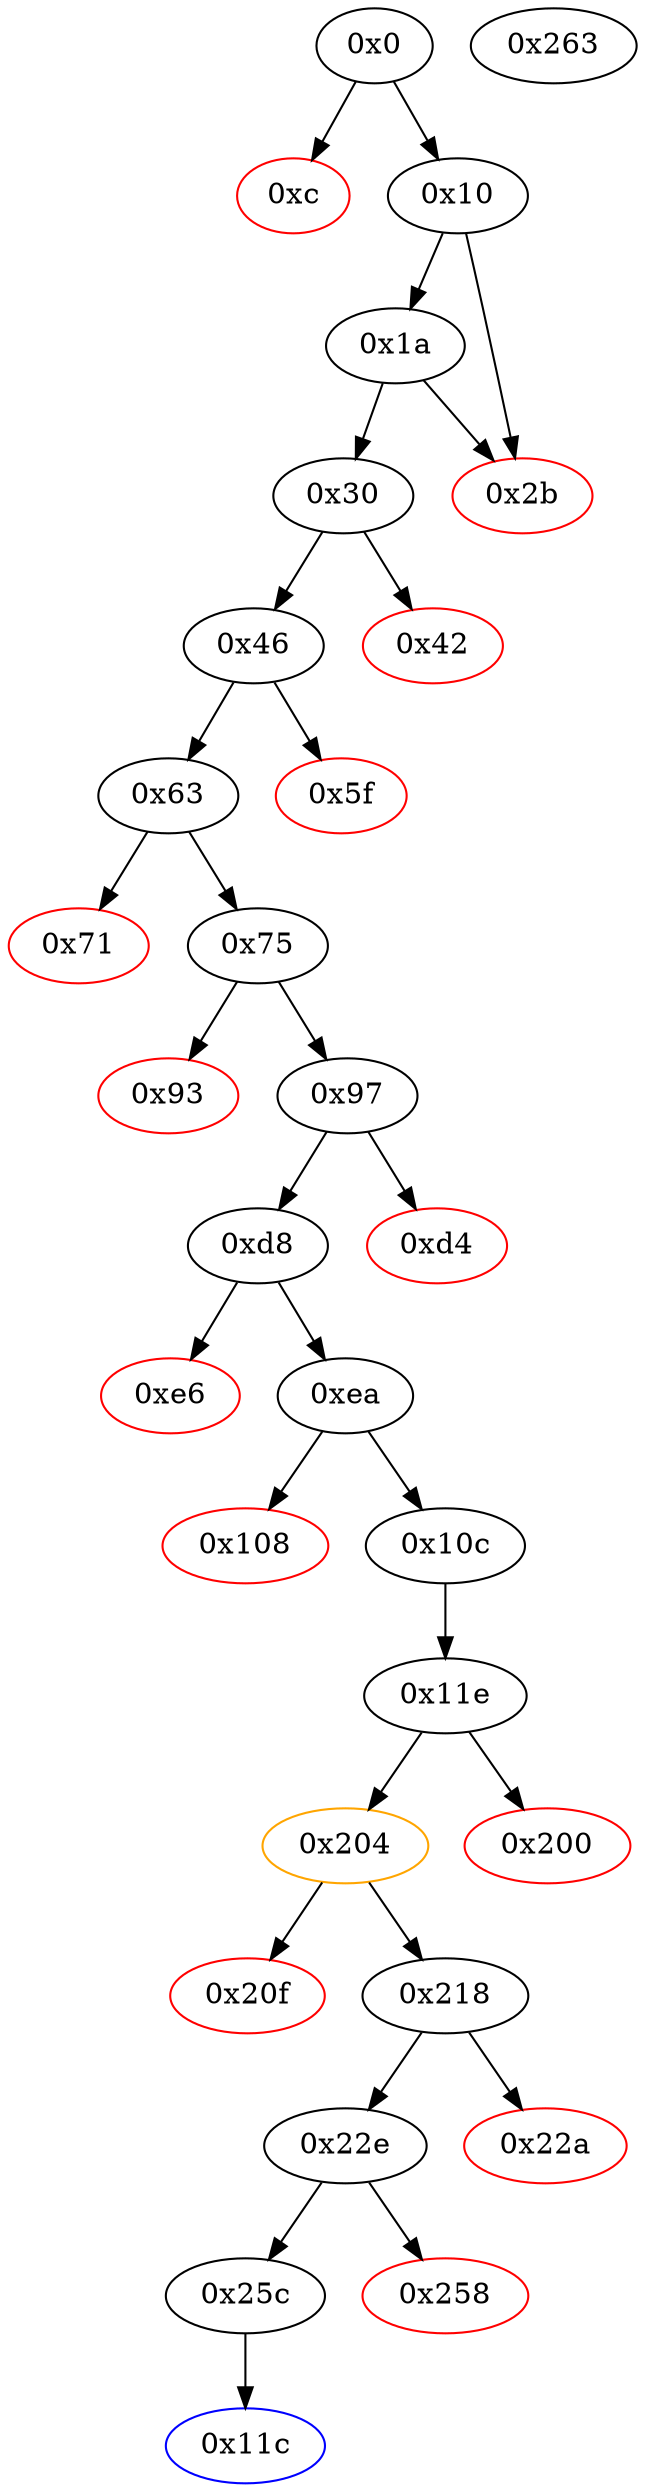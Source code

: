 strict digraph "" {
"0x30" [fillcolor=white, id="0x30", style=filled, tooltip="Block 0x30\n[0x30:0x41]\n---\nPredecessors: [0x1a]\nSuccessors: [0x42, 0x46]\n---\n0x30 JUMPDEST\n0x31 PUSH2 0x11c\n0x34 PUSH1 0x4\n0x36 DUP1\n0x37 CALLDATASIZE\n0x38 SUB\n0x39 PUSH1 0x60\n0x3b DUP2\n0x3c LT\n0x3d ISZERO\n0x3e PUSH2 0x46\n0x41 JUMPI\n---\n0x30: JUMPDEST \n0x31: V18 = 0x11c\n0x34: V19 = 0x4\n0x37: V20 = CALLDATASIZE\n0x38: V21 = SUB V20 0x4\n0x39: V22 = 0x60\n0x3c: V23 = LT V21 0x60\n0x3d: V24 = ISZERO V23\n0x3e: V25 = 0x46\n0x41: JUMPI 0x46 V24\n---\nEntry stack: [V13]\nStack pops: 0\nStack additions: [0x11c, 0x4, V21]\nExit stack: [V13, 0x11c, 0x4, V21]\n\nDef sites:\nV13: {0x1a.0x1f}\n"];
"0xe6" [color=red, fillcolor=white, id="0xe6", style=filled, tooltip="Block 0xe6\n[0xe6:0xe9]\n---\nPredecessors: [0xd8]\nSuccessors: []\n---\n0xe6 PUSH1 0x0\n0xe8 DUP1\n0xe9 REVERT\n---\n0xe6: V75 = 0x0\n0xe9: REVERT 0x0 0x0\n---\nEntry stack: [V13, 0x11c, V45, V43, V58, V27, 0x4, 0x64, V69]\nStack pops: 0\nStack additions: []\nExit stack: [V13, 0x11c, V45, V43, V58, V27, 0x4, 0x64, V69]\n\nDef sites:\nV13: {0x1a.0x1f}\n0x11c: {0x30.0x31}\nV45: {0x75.0x7b}\nV43: {0x75.0x77}\nV58: {0x97.0xb7}\nV27: {0x46.0x48}\n0x4: {0x30.0x34}\n0x64: {0x97.0xc5}\nV69: {0xd8.0xda}\n"];
"0x11e" [fillcolor=white, id="0x11e", style=filled, tooltip="Block 0x11e\n[0x11e:0x1ff]\n---\nPredecessors: [0x10c]\nSuccessors: [0x200, 0x204]\n---\n0x11e JUMPDEST\n0x11f PUSH1 0x0\n0x121 PUSH16 0xffffffffffffffffffffffffffffffff\n0x132 AND\n0x133 PUSH1 0x0\n0x135 DUP1\n0x136 SWAP1\n0x137 SLOAD\n0x138 SWAP1\n0x139 PUSH2 0x100\n0x13c EXP\n0x13d SWAP1\n0x13e DIV\n0x13f PUSH20 0xffffffffffffffffffffffffffffffffffffffff\n0x154 AND\n0x155 PUSH20 0xffffffffffffffffffffffffffffffffffffffff\n0x16a AND\n0x16b PUSH4 0x3b1e4f2e\n0x170 DUP6\n0x171 DUP6\n0x172 DUP6\n0x173 PUSH1 0x40\n0x175 MLOAD\n0x176 DUP5\n0x177 PUSH4 0xffffffff\n0x17c AND\n0x17d PUSH1 0xe0\n0x17f SHL\n0x180 DUP2\n0x181 MSTORE\n0x182 PUSH1 0x4\n0x184 ADD\n0x185 DUP1\n0x186 DUP5\n0x187 PUSH20 0xffffffffffffffffffffffffffffffffffffffff\n0x19c AND\n0x19d PUSH20 0xffffffffffffffffffffffffffffffffffffffff\n0x1b2 AND\n0x1b3 DUP2\n0x1b4 MSTORE\n0x1b5 PUSH1 0x20\n0x1b7 ADD\n0x1b8 DUP1\n0x1b9 PUSH1 0x20\n0x1bb ADD\n0x1bc DUP3\n0x1bd DUP2\n0x1be SUB\n0x1bf DUP3\n0x1c0 MSTORE\n0x1c1 DUP5\n0x1c2 DUP5\n0x1c3 DUP3\n0x1c4 DUP2\n0x1c5 DUP2\n0x1c6 MSTORE\n0x1c7 PUSH1 0x20\n0x1c9 ADD\n0x1ca SWAP3\n0x1cb POP\n0x1cc DUP1\n0x1cd DUP3\n0x1ce DUP5\n0x1cf CALLDATACOPY\n0x1d0 PUSH1 0x0\n0x1d2 DUP2\n0x1d3 DUP5\n0x1d4 ADD\n0x1d5 MSTORE\n0x1d6 PUSH1 0x1f\n0x1d8 NOT\n0x1d9 PUSH1 0x1f\n0x1db DUP3\n0x1dc ADD\n0x1dd AND\n0x1de SWAP1\n0x1df POP\n0x1e0 DUP1\n0x1e1 DUP4\n0x1e2 ADD\n0x1e3 SWAP3\n0x1e4 POP\n0x1e5 POP\n0x1e6 POP\n0x1e7 SWAP5\n0x1e8 POP\n0x1e9 POP\n0x1ea POP\n0x1eb POP\n0x1ec POP\n0x1ed PUSH1 0x20\n0x1ef PUSH1 0x40\n0x1f1 MLOAD\n0x1f2 DUP1\n0x1f3 DUP4\n0x1f4 SUB\n0x1f5 DUP2\n0x1f6 DUP7\n0x1f7 DUP1\n0x1f8 EXTCODESIZE\n0x1f9 ISZERO\n0x1fa DUP1\n0x1fb ISZERO\n0x1fc PUSH2 0x204\n0x1ff JUMPI\n---\n0x11e: JUMPDEST \n0x11f: V90 = 0x0\n0x121: V91 = 0xffffffffffffffffffffffffffffffff\n0x132: V92 = AND 0xffffffffffffffffffffffffffffffff 0x0\n0x133: V93 = 0x0\n0x137: V94 = S[0x0]\n0x139: V95 = 0x100\n0x13c: V96 = EXP 0x100 0x0\n0x13e: V97 = DIV V94 0x1\n0x13f: V98 = 0xffffffffffffffffffffffffffffffffffffffff\n0x154: V99 = AND 0xffffffffffffffffffffffffffffffffffffffff V97\n0x155: V100 = 0xffffffffffffffffffffffffffffffffffffffff\n0x16a: V101 = AND 0xffffffffffffffffffffffffffffffffffffffff V99\n0x16b: V102 = 0x3b1e4f2e\n0x173: V103 = 0x40\n0x175: V104 = M[0x40]\n0x177: V105 = 0xffffffff\n0x17c: V106 = AND 0xffffffff 0x3b1e4f2e\n0x17d: V107 = 0xe0\n0x17f: V108 = SHL 0xe0 0x3b1e4f2e\n0x181: M[V104] = 0x3b1e4f2e00000000000000000000000000000000000000000000000000000000\n0x182: V109 = 0x4\n0x184: V110 = ADD 0x4 V104\n0x187: V111 = 0xffffffffffffffffffffffffffffffffffffffff\n0x19c: V112 = AND 0xffffffffffffffffffffffffffffffffffffffff V58\n0x19d: V113 = 0xffffffffffffffffffffffffffffffffffffffff\n0x1b2: V114 = AND 0xffffffffffffffffffffffffffffffffffffffff V112\n0x1b4: M[V110] = V114\n0x1b5: V115 = 0x20\n0x1b7: V116 = ADD 0x20 V110\n0x1b9: V117 = 0x20\n0x1bb: V118 = ADD 0x20 V116\n0x1be: V119 = SUB V118 V110\n0x1c0: M[V116] = V119\n0x1c6: M[V118] = V76\n0x1c7: V120 = 0x20\n0x1c9: V121 = ADD 0x20 V118\n0x1cf: CALLDATACOPY V121 V78 V76\n0x1d0: V122 = 0x0\n0x1d4: V123 = ADD V121 V76\n0x1d5: M[V123] = 0x0\n0x1d6: V124 = 0x1f\n0x1d8: V125 = NOT 0x1f\n0x1d9: V126 = 0x1f\n0x1dc: V127 = ADD V76 0x1f\n0x1dd: V128 = AND V127 0xffffffffffffffffffffffffffffffffffffffffffffffffffffffffffffffe0\n0x1e2: V129 = ADD V121 V128\n0x1ed: V130 = 0x20\n0x1ef: V131 = 0x40\n0x1f1: V132 = M[0x40]\n0x1f4: V133 = SUB V129 V132\n0x1f8: V134 = EXTCODESIZE V101\n0x1f9: V135 = ISZERO V134\n0x1fb: V136 = ISZERO V135\n0x1fc: V137 = 0x204\n0x1ff: JUMPI 0x204 V136\n---\nEntry stack: [V13, 0x11c, V45, V43, V58, V78, V76]\nStack pops: 3\nStack additions: [S2, S1, S0, 0x0, V101, 0x3b1e4f2e, V129, 0x20, V132, V133, V132, V101, V135]\nExit stack: [V13, 0x11c, V45, V43, V58, V78, V76, 0x0, V101, 0x3b1e4f2e, V129, 0x20, V132, V133, V132, V101, V135]\n\nDef sites:\nV13: {0x1a.0x1f}\n0x11c: {0x30.0x31}\nV45: {0x75.0x7b}\nV43: {0x75.0x77}\nV58: {0x97.0xb7}\nV78: {0xea.0xf0}\nV76: {0xea.0xec}\n"];
"0x108" [color=red, fillcolor=white, id="0x108", style=filled, tooltip="Block 0x108\n[0x108:0x10b]\n---\nPredecessors: [0xea]\nSuccessors: []\n---\n0x108 PUSH1 0x0\n0x10a DUP1\n0x10b REVERT\n---\n0x108: V88 = 0x0\n0x10b: REVERT 0x0 0x0\n---\nEntry stack: [V13, 0x11c, V45, V43, V58, V27, 0x4, V78, V76, 0x64]\nStack pops: 0\nStack additions: []\nExit stack: [V13, 0x11c, V45, V43, V58, V27, 0x4, V78, V76, 0x64]\n\nDef sites:\nV13: {0x1a.0x1f}\n0x11c: {0x30.0x31}\nV45: {0x75.0x7b}\nV43: {0x75.0x77}\nV58: {0x97.0xb7}\nV27: {0x46.0x48}\n0x4: {0x30.0x34}\nV78: {0xea.0xf0}\nV76: {0xea.0xec}\n0x64: {0x97.0xc5}\n"];
"0x20f" [color=red, fillcolor=white, id="0x20f", style=filled, tooltip="Block 0x20f\n[0x20f:0x217]\n---\nPredecessors: [0x204]\nSuccessors: []\n---\n0x20f RETURNDATASIZE\n0x210 PUSH1 0x0\n0x212 DUP1\n0x213 RETURNDATACOPY\n0x214 RETURNDATASIZE\n0x215 PUSH1 0x0\n0x217 REVERT\n---\n0x20f: V144 = RETURNDATASIZE\n0x210: V145 = 0x0\n0x213: RETURNDATACOPY 0x0 0x0 V144\n0x214: V146 = RETURNDATASIZE\n0x215: V147 = 0x0\n0x217: REVERT 0x0 V146\n---\nEntry stack: [V13, 0x11c, V45, V43, V58, V78, V76, 0x0, V101, 0x3b1e4f2e, V129, V141]\nStack pops: 0\nStack additions: []\nExit stack: [V13, 0x11c, V45, V43, V58, V78, V76, 0x0, V101, 0x3b1e4f2e, V129, V141]\n\nDef sites:\nV13: {0x1a.0x1f}\n0x11c: {0x30.0x31}\nV45: {0x75.0x7b}\nV43: {0x75.0x77}\nV58: {0x97.0xb7}\nV78: {0xea.0xf0}\nV76: {0xea.0xec}\n0x0: {0x11e.0x132}\nV101: {0x11e.0x16a}\n0x3b1e4f2e: {0x11e.0x16b}\nV129: {0x11e.0x1e2}\nV141: {0x204.0x208}\n"];
"0xc" [color=red, fillcolor=white, id="0xc", style=filled, tooltip="Block 0xc\n[0xc:0xf]\n---\nPredecessors: [0x0]\nSuccessors: []\n---\n0xc PUSH1 0x0\n0xe DUP1\n0xf REVERT\n---\n0xc: V5 = 0x0\n0xf: REVERT 0x0 0x0\n---\nEntry stack: [V2]\nStack pops: 0\nStack additions: []\nExit stack: [V2]\n\nDef sites:\nV2: {0x0.0x5}\n"];
"0x204" [color=orange, fillcolor=white, id="0x204", style=filled, tooltip="Block 0x204\n[0x204:0x20e]\n---\nPredecessors: [0x11e]\nSuccessors: [0x20f, 0x218]\n---\n0x204 JUMPDEST\n0x205 POP\n0x206 GAS\n0x207 STATICCALL\n0x208 ISZERO\n0x209 DUP1\n0x20a ISZERO\n0x20b PUSH2 0x218\n0x20e JUMPI\n---\n0x204: JUMPDEST \n0x206: V139 = GAS\n0x207: V140 = STATICCALL V139 V101 V132 V133 V132 0x20\n0x208: V141 = ISZERO V140\n0x20a: V142 = ISZERO V141\n0x20b: V143 = 0x218\n0x20e: JUMPI 0x218 V142\n---\nEntry stack: [V13, 0x11c, V45, V43, V58, V78, V76, 0x0, V101, 0x3b1e4f2e, V129, 0x20, V132, V133, V132, V101, V135]\nStack pops: 6\nStack additions: [V141]\nExit stack: [V13, 0x11c, V45, V43, V58, V78, V76, 0x0, V101, 0x3b1e4f2e, V129, V141]\n\nDef sites:\nV13: {0x1a.0x1f}\n0x11c: {0x30.0x31}\nV45: {0x75.0x7b}\nV43: {0x75.0x77}\nV58: {0x97.0xb7}\nV78: {0xea.0xf0}\nV76: {0xea.0xec}\n0x0: {0x11e.0x132}\nV101: {0x11e.0x16a}\n0x3b1e4f2e: {0x11e.0x16b}\nV129: {0x11e.0x1e2}\n0x20: {0x11e.0x1ed}\nV132: {0x11e.0x1f1}\nV133: {0x11e.0x1f4}\nV132: {0x11e.0x1f1}\nV101: {0x11e.0x16a}\nV135: {0x11e.0x1f9}\n"];
"0x63" [fillcolor=white, id="0x63", style=filled, tooltip="Block 0x63\n[0x63:0x70]\n---\nPredecessors: [0x46]\nSuccessors: [0x71, 0x75]\n---\n0x63 JUMPDEST\n0x64 DUP3\n0x65 ADD\n0x66 DUP4\n0x67 PUSH1 0x20\n0x69 DUP3\n0x6a ADD\n0x6b GT\n0x6c ISZERO\n0x6d PUSH2 0x75\n0x70 JUMPI\n---\n0x63: JUMPDEST \n0x65: V36 = ADD 0x4 V28\n0x67: V37 = 0x20\n0x6a: V38 = ADD V36 0x20\n0x6b: V39 = GT V38 V27\n0x6c: V40 = ISZERO V39\n0x6d: V41 = 0x75\n0x70: JUMPI 0x75 V40\n---\nEntry stack: [V13, 0x11c, V27, 0x4, 0x24, V28]\nStack pops: 4\nStack additions: [S3, S2, S1, V36]\nExit stack: [V13, 0x11c, V27, 0x4, 0x24, V36]\n\nDef sites:\nV13: {0x1a.0x1f}\n0x11c: {0x30.0x31}\nV27: {0x46.0x48}\n0x4: {0x30.0x34}\n0x24: {0x46.0x50}\nV28: {0x46.0x4c}\n"];
"0xea" [fillcolor=white, id="0xea", style=filled, tooltip="Block 0xea\n[0xea:0x107]\n---\nPredecessors: [0xd8]\nSuccessors: [0x108, 0x10c]\n---\n0xea JUMPDEST\n0xeb DUP1\n0xec CALLDATALOAD\n0xed SWAP1\n0xee PUSH1 0x20\n0xf0 ADD\n0xf1 SWAP2\n0xf2 DUP5\n0xf3 PUSH1 0x1\n0xf5 DUP4\n0xf6 MUL\n0xf7 DUP5\n0xf8 ADD\n0xf9 GT\n0xfa PUSH5 0x100000000\n0x100 DUP4\n0x101 GT\n0x102 OR\n0x103 ISZERO\n0x104 PUSH2 0x10c\n0x107 JUMPI\n---\n0xea: JUMPDEST \n0xec: V76 = CALLDATALOAD V69\n0xee: V77 = 0x20\n0xf0: V78 = ADD 0x20 V69\n0xf3: V79 = 0x1\n0xf6: V80 = MUL V76 0x1\n0xf8: V81 = ADD V78 V80\n0xf9: V82 = GT V81 V27\n0xfa: V83 = 0x100000000\n0x101: V84 = GT V76 0x100000000\n0x102: V85 = OR V84 V82\n0x103: V86 = ISZERO V85\n0x104: V87 = 0x10c\n0x107: JUMPI 0x10c V86\n---\nEntry stack: [V13, 0x11c, V45, V43, V58, V27, 0x4, 0x64, V69]\nStack pops: 4\nStack additions: [S3, S2, V78, V76, S1]\nExit stack: [V13, 0x11c, V45, V43, V58, V27, 0x4, V78, V76, 0x64]\n\nDef sites:\nV13: {0x1a.0x1f}\n0x11c: {0x30.0x31}\nV45: {0x75.0x7b}\nV43: {0x75.0x77}\nV58: {0x97.0xb7}\nV27: {0x46.0x48}\n0x4: {0x30.0x34}\n0x64: {0x97.0xc5}\nV69: {0xd8.0xda}\n"];
"0x71" [color=red, fillcolor=white, id="0x71", style=filled, tooltip="Block 0x71\n[0x71:0x74]\n---\nPredecessors: [0x63]\nSuccessors: []\n---\n0x71 PUSH1 0x0\n0x73 DUP1\n0x74 REVERT\n---\n0x71: V42 = 0x0\n0x74: REVERT 0x0 0x0\n---\nEntry stack: [V13, 0x11c, V27, 0x4, 0x24, V36]\nStack pops: 0\nStack additions: []\nExit stack: [V13, 0x11c, V27, 0x4, 0x24, V36]\n\nDef sites:\nV13: {0x1a.0x1f}\n0x11c: {0x30.0x31}\nV27: {0x46.0x48}\n0x4: {0x30.0x34}\n0x24: {0x46.0x50}\nV36: {0x63.0x65}\n"];
"0xd8" [fillcolor=white, id="0xd8", style=filled, tooltip="Block 0xd8\n[0xd8:0xe5]\n---\nPredecessors: [0x97]\nSuccessors: [0xe6, 0xea]\n---\n0xd8 JUMPDEST\n0xd9 DUP3\n0xda ADD\n0xdb DUP4\n0xdc PUSH1 0x20\n0xde DUP3\n0xdf ADD\n0xe0 GT\n0xe1 ISZERO\n0xe2 PUSH2 0xea\n0xe5 JUMPI\n---\n0xd8: JUMPDEST \n0xda: V69 = ADD 0x4 V61\n0xdc: V70 = 0x20\n0xdf: V71 = ADD V69 0x20\n0xe0: V72 = GT V71 V27\n0xe1: V73 = ISZERO V72\n0xe2: V74 = 0xea\n0xe5: JUMPI 0xea V73\n---\nEntry stack: [V13, 0x11c, V45, V43, V58, V27, 0x4, 0x64, V61]\nStack pops: 4\nStack additions: [S3, S2, S1, V69]\nExit stack: [V13, 0x11c, V45, V43, V58, V27, 0x4, 0x64, V69]\n\nDef sites:\nV13: {0x1a.0x1f}\n0x11c: {0x30.0x31}\nV45: {0x75.0x7b}\nV43: {0x75.0x77}\nV58: {0x97.0xb7}\nV27: {0x46.0x48}\n0x4: {0x30.0x34}\n0x64: {0x97.0xc5}\nV61: {0x97.0xc1}\n"];
"0x93" [color=red, fillcolor=white, id="0x93", style=filled, tooltip="Block 0x93\n[0x93:0x96]\n---\nPredecessors: [0x75]\nSuccessors: []\n---\n0x93 PUSH1 0x0\n0x95 DUP1\n0x96 REVERT\n---\n0x93: V55 = 0x0\n0x96: REVERT 0x0 0x0\n---\nEntry stack: [V13, 0x11c, V27, 0x4, V45, V43, 0x24]\nStack pops: 0\nStack additions: []\nExit stack: [V13, 0x11c, V27, 0x4, V45, V43, 0x24]\n\nDef sites:\nV13: {0x1a.0x1f}\n0x11c: {0x30.0x31}\nV27: {0x46.0x48}\n0x4: {0x30.0x34}\nV45: {0x75.0x7b}\nV43: {0x75.0x77}\n0x24: {0x46.0x50}\n"];
"0x10c" [fillcolor=white, id="0x10c", style=filled, tooltip="Block 0x10c\n[0x10c:0x11b]\n---\nPredecessors: [0xea]\nSuccessors: [0x11e]\n---\n0x10c JUMPDEST\n0x10d SWAP1\n0x10e SWAP2\n0x10f SWAP3\n0x110 SWAP4\n0x111 SWAP2\n0x112 SWAP3\n0x113 SWAP4\n0x114 SWAP1\n0x115 POP\n0x116 POP\n0x117 POP\n0x118 PUSH2 0x11e\n0x11b JUMP\n---\n0x10c: JUMPDEST \n0x118: V89 = 0x11e\n0x11b: JUMP 0x11e\n---\nEntry stack: [V13, 0x11c, V45, V43, V58, V27, 0x4, V78, V76, 0x64]\nStack pops: 5\nStack additions: [S2, S1]\nExit stack: [V13, 0x11c, V45, V43, V58, V78, V76]\n\nDef sites:\nV13: {0x1a.0x1f}\n0x11c: {0x30.0x31}\nV45: {0x75.0x7b}\nV43: {0x75.0x77}\nV58: {0x97.0xb7}\nV27: {0x46.0x48}\n0x4: {0x30.0x34}\nV78: {0xea.0xf0}\nV76: {0xea.0xec}\n0x64: {0x97.0xc5}\n"];
"0x22e" [fillcolor=white, id="0x22e", style=filled, tooltip="Block 0x22e\n[0x22e:0x257]\n---\nPredecessors: [0x218]\nSuccessors: [0x258, 0x25c]\n---\n0x22e JUMPDEST\n0x22f DUP2\n0x230 ADD\n0x231 SWAP1\n0x232 DUP1\n0x233 DUP1\n0x234 MLOAD\n0x235 SWAP1\n0x236 PUSH1 0x20\n0x238 ADD\n0x239 SWAP1\n0x23a SWAP3\n0x23b SWAP2\n0x23c SWAP1\n0x23d POP\n0x23e POP\n0x23f POP\n0x240 PUSH16 0xffffffffffffffffffffffffffffffff\n0x251 AND\n0x252 EQ\n0x253 ISZERO\n0x254 PUSH2 0x25c\n0x257 JUMPI\n---\n0x22e: JUMPDEST \n0x230: V156 = ADD V149 V150\n0x234: V157 = M[V149]\n0x236: V158 = 0x20\n0x238: V159 = ADD 0x20 V149\n0x240: V160 = 0xffffffffffffffffffffffffffffffff\n0x251: V161 = AND 0xffffffffffffffffffffffffffffffff V157\n0x252: V162 = EQ V161 0x0\n0x253: V163 = ISZERO V162\n0x254: V164 = 0x25c\n0x257: JUMPI 0x25c V163\n---\nEntry stack: [V13, 0x11c, V45, V43, V58, V78, V76, 0x0, V149, V150]\nStack pops: 3\nStack additions: []\nExit stack: [V13, 0x11c, V45, V43, V58, V78, V76]\n\nDef sites:\nV13: {0x1a.0x1f}\n0x11c: {0x30.0x31}\nV45: {0x75.0x7b}\nV43: {0x75.0x77}\nV58: {0x97.0xb7}\nV78: {0xea.0xf0}\nV76: {0xea.0xec}\n0x0: {0x11e.0x132}\nV149: {0x218.0x21f}\nV150: {0x218.0x220}\n"];
"0x25c" [fillcolor=white, id="0x25c", style=filled, tooltip="Block 0x25c\n[0x25c:0x262]\n---\nPredecessors: [0x22e]\nSuccessors: [0x11c]\n---\n0x25c JUMPDEST\n0x25d POP\n0x25e POP\n0x25f POP\n0x260 POP\n0x261 POP\n0x262 JUMP\n---\n0x25c: JUMPDEST \n0x262: JUMP 0x11c\n---\nEntry stack: [V13, 0x11c, V45, V43, V58, V78, V76]\nStack pops: 6\nStack additions: []\nExit stack: [V13]\n\nDef sites:\nV13: {0x1a.0x1f}\n0x11c: {0x30.0x31}\nV45: {0x75.0x7b}\nV43: {0x75.0x77}\nV58: {0x97.0xb7}\nV78: {0xea.0xf0}\nV76: {0xea.0xec}\n"];
"0x200" [color=red, fillcolor=white, id="0x200", style=filled, tooltip="Block 0x200\n[0x200:0x203]\n---\nPredecessors: [0x11e]\nSuccessors: []\n---\n0x200 PUSH1 0x0\n0x202 DUP1\n0x203 REVERT\n---\n0x200: V138 = 0x0\n0x203: REVERT 0x0 0x0\n---\nEntry stack: [V13, 0x11c, V45, V43, V58, V78, V76, 0x0, V101, 0x3b1e4f2e, V129, 0x20, V132, V133, V132, V101, V135]\nStack pops: 0\nStack additions: []\nExit stack: [V13, 0x11c, V45, V43, V58, V78, V76, 0x0, V101, 0x3b1e4f2e, V129, 0x20, V132, V133, V132, V101, V135]\n\nDef sites:\nV13: {0x1a.0x1f}\n0x11c: {0x30.0x31}\nV45: {0x75.0x7b}\nV43: {0x75.0x77}\nV58: {0x97.0xb7}\nV78: {0xea.0xf0}\nV76: {0xea.0xec}\n0x0: {0x11e.0x132}\nV101: {0x11e.0x16a}\n0x3b1e4f2e: {0x11e.0x16b}\nV129: {0x11e.0x1e2}\n0x20: {0x11e.0x1ed}\nV132: {0x11e.0x1f1}\nV133: {0x11e.0x1f4}\nV132: {0x11e.0x1f1}\nV101: {0x11e.0x16a}\nV135: {0x11e.0x1f9}\n"];
"0x1a" [fillcolor=white, id="0x1a", style=filled, tooltip="Block 0x1a\n[0x1a:0x2a]\n---\nPredecessors: [0x10]\nSuccessors: [0x2b, 0x30]\n---\n0x1a PUSH1 0x0\n0x1c CALLDATALOAD\n0x1d PUSH1 0xe0\n0x1f SHR\n0x20 DUP1\n0x21 PUSH4 0xfe4e5b96\n0x26 EQ\n0x27 PUSH2 0x30\n0x2a JUMPI\n---\n0x1a: V10 = 0x0\n0x1c: V11 = CALLDATALOAD 0x0\n0x1d: V12 = 0xe0\n0x1f: V13 = SHR 0xe0 V11\n0x21: V14 = 0xfe4e5b96\n0x26: V15 = EQ 0xfe4e5b96 V13\n0x27: V16 = 0x30\n0x2a: JUMPI 0x30 V15\n---\nEntry stack: []\nStack pops: 0\nStack additions: [V13]\nExit stack: [V13]\n\nDef sites:\n"];
"0x0" [fillcolor=white, id="0x0", style=filled, tooltip="Block 0x0\n[0x0:0xb]\n---\nPredecessors: []\nSuccessors: [0xc, 0x10]\n---\n0x0 PUSH1 0x80\n0x2 PUSH1 0x40\n0x4 MSTORE\n0x5 CALLVALUE\n0x6 DUP1\n0x7 ISZERO\n0x8 PUSH2 0x10\n0xb JUMPI\n---\n0x0: V0 = 0x80\n0x2: V1 = 0x40\n0x4: M[0x40] = 0x80\n0x5: V2 = CALLVALUE\n0x7: V3 = ISZERO V2\n0x8: V4 = 0x10\n0xb: JUMPI 0x10 V3\n---\nEntry stack: []\nStack pops: 0\nStack additions: [V2]\nExit stack: [V2]\n\nDef sites:\n"];
"0x218" [fillcolor=white, id="0x218", style=filled, tooltip="Block 0x218\n[0x218:0x229]\n---\nPredecessors: [0x204]\nSuccessors: [0x22a, 0x22e]\n---\n0x218 JUMPDEST\n0x219 POP\n0x21a POP\n0x21b POP\n0x21c POP\n0x21d PUSH1 0x40\n0x21f MLOAD\n0x220 RETURNDATASIZE\n0x221 PUSH1 0x20\n0x223 DUP2\n0x224 LT\n0x225 ISZERO\n0x226 PUSH2 0x22e\n0x229 JUMPI\n---\n0x218: JUMPDEST \n0x21d: V148 = 0x40\n0x21f: V149 = M[0x40]\n0x220: V150 = RETURNDATASIZE\n0x221: V151 = 0x20\n0x224: V152 = LT V150 0x20\n0x225: V153 = ISZERO V152\n0x226: V154 = 0x22e\n0x229: JUMPI 0x22e V153\n---\nEntry stack: [V13, 0x11c, V45, V43, V58, V78, V76, 0x0, V101, 0x3b1e4f2e, V129, V141]\nStack pops: 4\nStack additions: [V149, V150]\nExit stack: [V13, 0x11c, V45, V43, V58, V78, V76, 0x0, V149, V150]\n\nDef sites:\nV13: {0x1a.0x1f}\n0x11c: {0x30.0x31}\nV45: {0x75.0x7b}\nV43: {0x75.0x77}\nV58: {0x97.0xb7}\nV78: {0xea.0xf0}\nV76: {0xea.0xec}\n0x0: {0x11e.0x132}\nV101: {0x11e.0x16a}\n0x3b1e4f2e: {0x11e.0x16b}\nV129: {0x11e.0x1e2}\nV141: {0x204.0x208}\n"];
"0xd4" [color=red, fillcolor=white, id="0xd4", style=filled, tooltip="Block 0xd4\n[0xd4:0xd7]\n---\nPredecessors: [0x97]\nSuccessors: []\n---\n0xd4 PUSH1 0x0\n0xd6 DUP1\n0xd7 REVERT\n---\n0xd4: V68 = 0x0\n0xd7: REVERT 0x0 0x0\n---\nEntry stack: [V13, 0x11c, V45, V43, V58, V27, 0x4, 0x64, V61]\nStack pops: 0\nStack additions: []\nExit stack: [V13, 0x11c, V45, V43, V58, V27, 0x4, 0x64, V61]\n\nDef sites:\nV13: {0x1a.0x1f}\n0x11c: {0x30.0x31}\nV45: {0x75.0x7b}\nV43: {0x75.0x77}\nV58: {0x97.0xb7}\nV27: {0x46.0x48}\n0x4: {0x30.0x34}\n0x64: {0x97.0xc5}\nV61: {0x97.0xc1}\n"];
"0x97" [fillcolor=white, id="0x97", style=filled, tooltip="Block 0x97\n[0x97:0xd3]\n---\nPredecessors: [0x75]\nSuccessors: [0xd4, 0xd8]\n---\n0x97 JUMPDEST\n0x98 SWAP1\n0x99 SWAP2\n0x9a SWAP3\n0x9b SWAP4\n0x9c SWAP2\n0x9d SWAP3\n0x9e SWAP4\n0x9f SWAP1\n0xa0 DUP1\n0xa1 CALLDATALOAD\n0xa2 PUSH20 0xffffffffffffffffffffffffffffffffffffffff\n0xb7 AND\n0xb8 SWAP1\n0xb9 PUSH1 0x20\n0xbb ADD\n0xbc SWAP1\n0xbd SWAP3\n0xbe SWAP2\n0xbf SWAP1\n0xc0 DUP1\n0xc1 CALLDATALOAD\n0xc2 SWAP1\n0xc3 PUSH1 0x20\n0xc5 ADD\n0xc6 SWAP1\n0xc7 PUSH5 0x100000000\n0xcd DUP2\n0xce GT\n0xcf ISZERO\n0xd0 PUSH2 0xd8\n0xd3 JUMPI\n---\n0x97: JUMPDEST \n0xa1: V56 = CALLDATALOAD 0x24\n0xa2: V57 = 0xffffffffffffffffffffffffffffffffffffffff\n0xb7: V58 = AND 0xffffffffffffffffffffffffffffffffffffffff V56\n0xb9: V59 = 0x20\n0xbb: V60 = ADD 0x20 0x24\n0xc1: V61 = CALLDATALOAD 0x44\n0xc3: V62 = 0x20\n0xc5: V63 = ADD 0x20 0x44\n0xc7: V64 = 0x100000000\n0xce: V65 = GT V61 0x100000000\n0xcf: V66 = ISZERO V65\n0xd0: V67 = 0xd8\n0xd3: JUMPI 0xd8 V66\n---\nEntry stack: [V13, 0x11c, V27, 0x4, V45, V43, 0x24]\nStack pops: 5\nStack additions: [S2, S1, V58, S4, S3, 0x64, V61]\nExit stack: [V13, 0x11c, V45, V43, V58, V27, 0x4, 0x64, V61]\n\nDef sites:\nV13: {0x1a.0x1f}\n0x11c: {0x30.0x31}\nV27: {0x46.0x48}\n0x4: {0x30.0x34}\nV45: {0x75.0x7b}\nV43: {0x75.0x77}\n0x24: {0x46.0x50}\n"];
"0x263" [fillcolor=white, id="0x263", style=filled, tooltip="Block 0x263\n[0x263:0x297]\n---\nPredecessors: []\nSuccessors: []\n---\n0x263 INVALID\n0x264 LOG2\n0x265 PUSH6 0x627a7a723158\n0x26c SHA3\n0x26d PUSH1 0xad\n0x26f DUP15\n0x270 CREATE2\n0x271 LOG4\n0x272 DUP4\n0x273 CALLDATALOAD\n0x274 PUSH18 0x20d43dde5355e0c5af4d8815c8bd2933bc5c\n0x287 MISSING 0xbf\n0x288 SGT\n0x289 BLOCKHASH\n0x28a DIV\n0x28b DUP10\n0x28c MISSING 0xc3\n0x28d PUSH5 0x736f6c6343\n0x293 STOP\n0x294 SDIV\n0x295 MISSING 0xd\n0x296 STOP\n0x297 ORIGIN\n---\n0x263: INVALID \n0x264: LOG S0 S1 S2 S3\n0x265: V166 = 0x627a7a723158\n0x26c: V167 = SHA3 0x627a7a723158 S4\n0x26d: V168 = 0xad\n0x270: V169 = CREATE2 S17 0xad V167 S5\n0x271: LOG V169 S6 S7 S8 S9 S10\n0x273: V170 = CALLDATALOAD S14\n0x274: V171 = 0x20d43dde5355e0c5af4d8815c8bd2933bc5c\n0x287: MISSING 0xbf\n0x288: V172 = SGT S0 S1\n0x289: V173 = BLOCKHASH V172\n0x28a: V174 = DIV V173 S2\n0x28c: MISSING 0xc3\n0x28d: V175 = 0x736f6c6343\n0x293: STOP \n0x294: V176 = SDIV S0 S1\n0x295: MISSING 0xd\n0x296: STOP \n0x297: V177 = ORIGIN\n---\nEntry stack: []\nStack pops: 0\nStack additions: [0x20d43dde5355e0c5af4d8815c8bd2933bc5c, V170, S11, S12, S13, S14, S15, S16, S17, S11, V174, S3, S4, S5, S6, S7, S8, S9, S10, S11, 0x736f6c6343, V176, V177]\nExit stack: []\n\nDef sites:\n"];
"0x10" [fillcolor=white, id="0x10", style=filled, tooltip="Block 0x10\n[0x10:0x19]\n---\nPredecessors: [0x0]\nSuccessors: [0x1a, 0x2b]\n---\n0x10 JUMPDEST\n0x11 POP\n0x12 PUSH1 0x4\n0x14 CALLDATASIZE\n0x15 LT\n0x16 PUSH2 0x2b\n0x19 JUMPI\n---\n0x10: JUMPDEST \n0x12: V6 = 0x4\n0x14: V7 = CALLDATASIZE\n0x15: V8 = LT V7 0x4\n0x16: V9 = 0x2b\n0x19: JUMPI 0x2b V8\n---\nEntry stack: [V2]\nStack pops: 1\nStack additions: []\nExit stack: []\n\nDef sites:\nV2: {0x0.0x5}\n"];
"0x2b" [color=red, fillcolor=white, id="0x2b", style=filled, tooltip="Block 0x2b\n[0x2b:0x2f]\n---\nPredecessors: [0x10, 0x1a]\nSuccessors: []\n---\n0x2b JUMPDEST\n0x2c PUSH1 0x0\n0x2e DUP1\n0x2f REVERT\n---\n0x2b: JUMPDEST \n0x2c: V17 = 0x0\n0x2f: REVERT 0x0 0x0\n---\nEntry stack: [V13]\nStack pops: 0\nStack additions: []\nExit stack: [V13]\n\nDef sites:\nV13: {0x1a.0x1f}\n"];
"0x5f" [color=red, fillcolor=white, id="0x5f", style=filled, tooltip="Block 0x5f\n[0x5f:0x62]\n---\nPredecessors: [0x46]\nSuccessors: []\n---\n0x5f PUSH1 0x0\n0x61 DUP1\n0x62 REVERT\n---\n0x5f: V35 = 0x0\n0x62: REVERT 0x0 0x0\n---\nEntry stack: [V13, 0x11c, V27, 0x4, 0x24, V28]\nStack pops: 0\nStack additions: []\nExit stack: [V13, 0x11c, V27, 0x4, 0x24, V28]\n\nDef sites:\nV13: {0x1a.0x1f}\n0x11c: {0x30.0x31}\nV27: {0x46.0x48}\n0x4: {0x30.0x34}\n0x24: {0x46.0x50}\nV28: {0x46.0x4c}\n"];
"0x46" [fillcolor=white, id="0x46", style=filled, tooltip="Block 0x46\n[0x46:0x5e]\n---\nPredecessors: [0x30]\nSuccessors: [0x5f, 0x63]\n---\n0x46 JUMPDEST\n0x47 DUP2\n0x48 ADD\n0x49 SWAP1\n0x4a DUP1\n0x4b DUP1\n0x4c CALLDATALOAD\n0x4d SWAP1\n0x4e PUSH1 0x20\n0x50 ADD\n0x51 SWAP1\n0x52 PUSH5 0x100000000\n0x58 DUP2\n0x59 GT\n0x5a ISZERO\n0x5b PUSH2 0x63\n0x5e JUMPI\n---\n0x46: JUMPDEST \n0x48: V27 = ADD 0x4 V21\n0x4c: V28 = CALLDATALOAD 0x4\n0x4e: V29 = 0x20\n0x50: V30 = ADD 0x20 0x4\n0x52: V31 = 0x100000000\n0x59: V32 = GT V28 0x100000000\n0x5a: V33 = ISZERO V32\n0x5b: V34 = 0x63\n0x5e: JUMPI 0x63 V33\n---\nEntry stack: [V13, 0x11c, 0x4, V21]\nStack pops: 2\nStack additions: [V27, S1, 0x24, V28]\nExit stack: [V13, 0x11c, V27, 0x4, 0x24, V28]\n\nDef sites:\nV13: {0x1a.0x1f}\n0x11c: {0x30.0x31}\n0x4: {0x30.0x34}\nV21: {0x30.0x38}\n"];
"0x11c" [color=blue, fillcolor=white, id="0x11c", style=filled, tooltip="Block 0x11c\n[0x11c:0x11d]\n---\nPredecessors: [0x25c]\nSuccessors: []\n---\n0x11c JUMPDEST\n0x11d STOP\n---\n0x11c: JUMPDEST \n0x11d: STOP \n---\nEntry stack: [V13]\nStack pops: 0\nStack additions: []\nExit stack: [V13]\n\nDef sites:\nV13: {0x1a.0x1f}\n"];
"0x258" [color=red, fillcolor=white, id="0x258", style=filled, tooltip="Block 0x258\n[0x258:0x25b]\n---\nPredecessors: [0x22e]\nSuccessors: []\n---\n0x258 PUSH1 0x0\n0x25a DUP1\n0x25b REVERT\n---\n0x258: V165 = 0x0\n0x25b: REVERT 0x0 0x0\n---\nEntry stack: [V13, 0x11c, V45, V43, V58, V78, V76]\nStack pops: 0\nStack additions: []\nExit stack: [V13, 0x11c, V45, V43, V58, V78, V76]\n\nDef sites:\nV13: {0x1a.0x1f}\n0x11c: {0x30.0x31}\nV45: {0x75.0x7b}\nV43: {0x75.0x77}\nV58: {0x97.0xb7}\nV78: {0xea.0xf0}\nV76: {0xea.0xec}\n"];
"0x22a" [color=red, fillcolor=white, id="0x22a", style=filled, tooltip="Block 0x22a\n[0x22a:0x22d]\n---\nPredecessors: [0x218]\nSuccessors: []\n---\n0x22a PUSH1 0x0\n0x22c DUP1\n0x22d REVERT\n---\n0x22a: V155 = 0x0\n0x22d: REVERT 0x0 0x0\n---\nEntry stack: [V13, 0x11c, V45, V43, V58, V78, V76, 0x0, V149, V150]\nStack pops: 0\nStack additions: []\nExit stack: [V13, 0x11c, V45, V43, V58, V78, V76, 0x0, V149, V150]\n\nDef sites:\nV13: {0x1a.0x1f}\n0x11c: {0x30.0x31}\nV45: {0x75.0x7b}\nV43: {0x75.0x77}\nV58: {0x97.0xb7}\nV78: {0xea.0xf0}\nV76: {0xea.0xec}\n0x0: {0x11e.0x132}\nV149: {0x218.0x21f}\nV150: {0x218.0x220}\n"];
"0x42" [color=red, fillcolor=white, id="0x42", style=filled, tooltip="Block 0x42\n[0x42:0x45]\n---\nPredecessors: [0x30]\nSuccessors: []\n---\n0x42 PUSH1 0x0\n0x44 DUP1\n0x45 REVERT\n---\n0x42: V26 = 0x0\n0x45: REVERT 0x0 0x0\n---\nEntry stack: [V13, 0x11c, 0x4, V21]\nStack pops: 0\nStack additions: []\nExit stack: [V13, 0x11c, 0x4, V21]\n\nDef sites:\nV13: {0x1a.0x1f}\n0x11c: {0x30.0x31}\n0x4: {0x30.0x34}\nV21: {0x30.0x38}\n"];
"0x75" [fillcolor=white, id="0x75", style=filled, tooltip="Block 0x75\n[0x75:0x92]\n---\nPredecessors: [0x63]\nSuccessors: [0x93, 0x97]\n---\n0x75 JUMPDEST\n0x76 DUP1\n0x77 CALLDATALOAD\n0x78 SWAP1\n0x79 PUSH1 0x20\n0x7b ADD\n0x7c SWAP2\n0x7d DUP5\n0x7e PUSH1 0x1\n0x80 DUP4\n0x81 MUL\n0x82 DUP5\n0x83 ADD\n0x84 GT\n0x85 PUSH5 0x100000000\n0x8b DUP4\n0x8c GT\n0x8d OR\n0x8e ISZERO\n0x8f PUSH2 0x97\n0x92 JUMPI\n---\n0x75: JUMPDEST \n0x77: V43 = CALLDATALOAD V36\n0x79: V44 = 0x20\n0x7b: V45 = ADD 0x20 V36\n0x7e: V46 = 0x1\n0x81: V47 = MUL V43 0x1\n0x83: V48 = ADD V45 V47\n0x84: V49 = GT V48 V27\n0x85: V50 = 0x100000000\n0x8c: V51 = GT V43 0x100000000\n0x8d: V52 = OR V51 V49\n0x8e: V53 = ISZERO V52\n0x8f: V54 = 0x97\n0x92: JUMPI 0x97 V53\n---\nEntry stack: [V13, 0x11c, V27, 0x4, 0x24, V36]\nStack pops: 4\nStack additions: [S3, S2, V45, V43, S1]\nExit stack: [V13, 0x11c, V27, 0x4, V45, V43, 0x24]\n\nDef sites:\nV13: {0x1a.0x1f}\n0x11c: {0x30.0x31}\nV27: {0x46.0x48}\n0x4: {0x30.0x34}\n0x24: {0x46.0x50}\nV36: {0x63.0x65}\n"];
"0x30" -> "0x46";
"0x30" -> "0x42";
"0x11e" -> "0x204";
"0x11e" -> "0x200";
"0x204" -> "0x218";
"0x204" -> "0x20f";
"0x63" -> "0x71";
"0x63" -> "0x75";
"0xea" -> "0x10c";
"0xea" -> "0x108";
"0xd8" -> "0xe6";
"0xd8" -> "0xea";
"0x10c" -> "0x11e";
"0x22e" -> "0x258";
"0x22e" -> "0x25c";
"0x25c" -> "0x11c";
"0x1a" -> "0x30";
"0x1a" -> "0x2b";
"0x0" -> "0x10";
"0x0" -> "0xc";
"0x218" -> "0x22a";
"0x218" -> "0x22e";
"0x97" -> "0xd8";
"0x97" -> "0xd4";
"0x10" -> "0x1a";
"0x10" -> "0x2b";
"0x46" -> "0x63";
"0x46" -> "0x5f";
"0x75" -> "0x97";
"0x75" -> "0x93";
}
